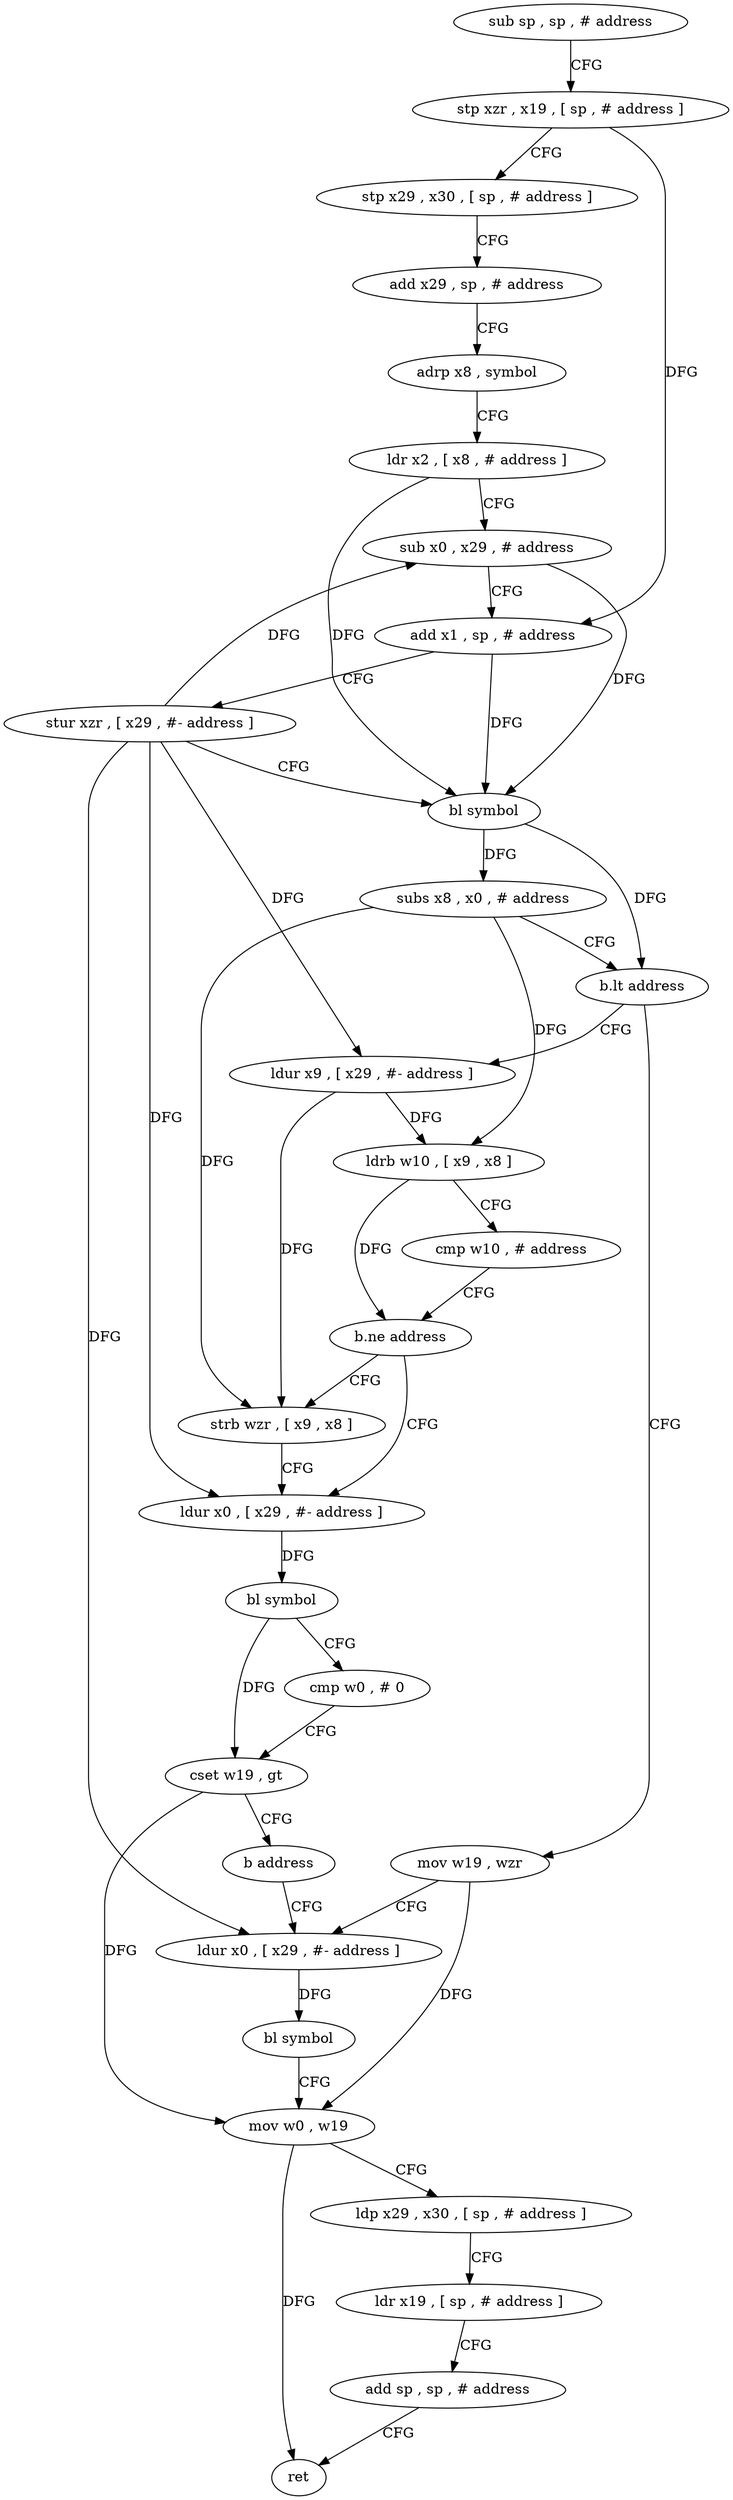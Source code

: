 digraph "func" {
"4259992" [label = "sub sp , sp , # address" ]
"4259996" [label = "stp xzr , x19 , [ sp , # address ]" ]
"4260000" [label = "stp x29 , x30 , [ sp , # address ]" ]
"4260004" [label = "add x29 , sp , # address" ]
"4260008" [label = "adrp x8 , symbol" ]
"4260012" [label = "ldr x2 , [ x8 , # address ]" ]
"4260016" [label = "sub x0 , x29 , # address" ]
"4260020" [label = "add x1 , sp , # address" ]
"4260024" [label = "stur xzr , [ x29 , #- address ]" ]
"4260028" [label = "bl symbol" ]
"4260032" [label = "subs x8 , x0 , # address" ]
"4260036" [label = "b.lt address" ]
"4260080" [label = "mov w19 , wzr" ]
"4260040" [label = "ldur x9 , [ x29 , #- address ]" ]
"4260084" [label = "ldur x0 , [ x29 , #- address ]" ]
"4260044" [label = "ldrb w10 , [ x9 , x8 ]" ]
"4260048" [label = "cmp w10 , # address" ]
"4260052" [label = "b.ne address" ]
"4260060" [label = "ldur x0 , [ x29 , #- address ]" ]
"4260056" [label = "strb wzr , [ x9 , x8 ]" ]
"4260064" [label = "bl symbol" ]
"4260068" [label = "cmp w0 , # 0" ]
"4260072" [label = "cset w19 , gt" ]
"4260076" [label = "b address" ]
"4260088" [label = "bl symbol" ]
"4260092" [label = "mov w0 , w19" ]
"4260096" [label = "ldp x29 , x30 , [ sp , # address ]" ]
"4260100" [label = "ldr x19 , [ sp , # address ]" ]
"4260104" [label = "add sp , sp , # address" ]
"4260108" [label = "ret" ]
"4259992" -> "4259996" [ label = "CFG" ]
"4259996" -> "4260000" [ label = "CFG" ]
"4259996" -> "4260020" [ label = "DFG" ]
"4260000" -> "4260004" [ label = "CFG" ]
"4260004" -> "4260008" [ label = "CFG" ]
"4260008" -> "4260012" [ label = "CFG" ]
"4260012" -> "4260016" [ label = "CFG" ]
"4260012" -> "4260028" [ label = "DFG" ]
"4260016" -> "4260020" [ label = "CFG" ]
"4260016" -> "4260028" [ label = "DFG" ]
"4260020" -> "4260024" [ label = "CFG" ]
"4260020" -> "4260028" [ label = "DFG" ]
"4260024" -> "4260028" [ label = "CFG" ]
"4260024" -> "4260016" [ label = "DFG" ]
"4260024" -> "4260040" [ label = "DFG" ]
"4260024" -> "4260084" [ label = "DFG" ]
"4260024" -> "4260060" [ label = "DFG" ]
"4260028" -> "4260032" [ label = "DFG" ]
"4260028" -> "4260036" [ label = "DFG" ]
"4260032" -> "4260036" [ label = "CFG" ]
"4260032" -> "4260044" [ label = "DFG" ]
"4260032" -> "4260056" [ label = "DFG" ]
"4260036" -> "4260080" [ label = "CFG" ]
"4260036" -> "4260040" [ label = "CFG" ]
"4260080" -> "4260084" [ label = "CFG" ]
"4260080" -> "4260092" [ label = "DFG" ]
"4260040" -> "4260044" [ label = "DFG" ]
"4260040" -> "4260056" [ label = "DFG" ]
"4260084" -> "4260088" [ label = "DFG" ]
"4260044" -> "4260048" [ label = "CFG" ]
"4260044" -> "4260052" [ label = "DFG" ]
"4260048" -> "4260052" [ label = "CFG" ]
"4260052" -> "4260060" [ label = "CFG" ]
"4260052" -> "4260056" [ label = "CFG" ]
"4260060" -> "4260064" [ label = "DFG" ]
"4260056" -> "4260060" [ label = "CFG" ]
"4260064" -> "4260068" [ label = "CFG" ]
"4260064" -> "4260072" [ label = "DFG" ]
"4260068" -> "4260072" [ label = "CFG" ]
"4260072" -> "4260076" [ label = "CFG" ]
"4260072" -> "4260092" [ label = "DFG" ]
"4260076" -> "4260084" [ label = "CFG" ]
"4260088" -> "4260092" [ label = "CFG" ]
"4260092" -> "4260096" [ label = "CFG" ]
"4260092" -> "4260108" [ label = "DFG" ]
"4260096" -> "4260100" [ label = "CFG" ]
"4260100" -> "4260104" [ label = "CFG" ]
"4260104" -> "4260108" [ label = "CFG" ]
}
